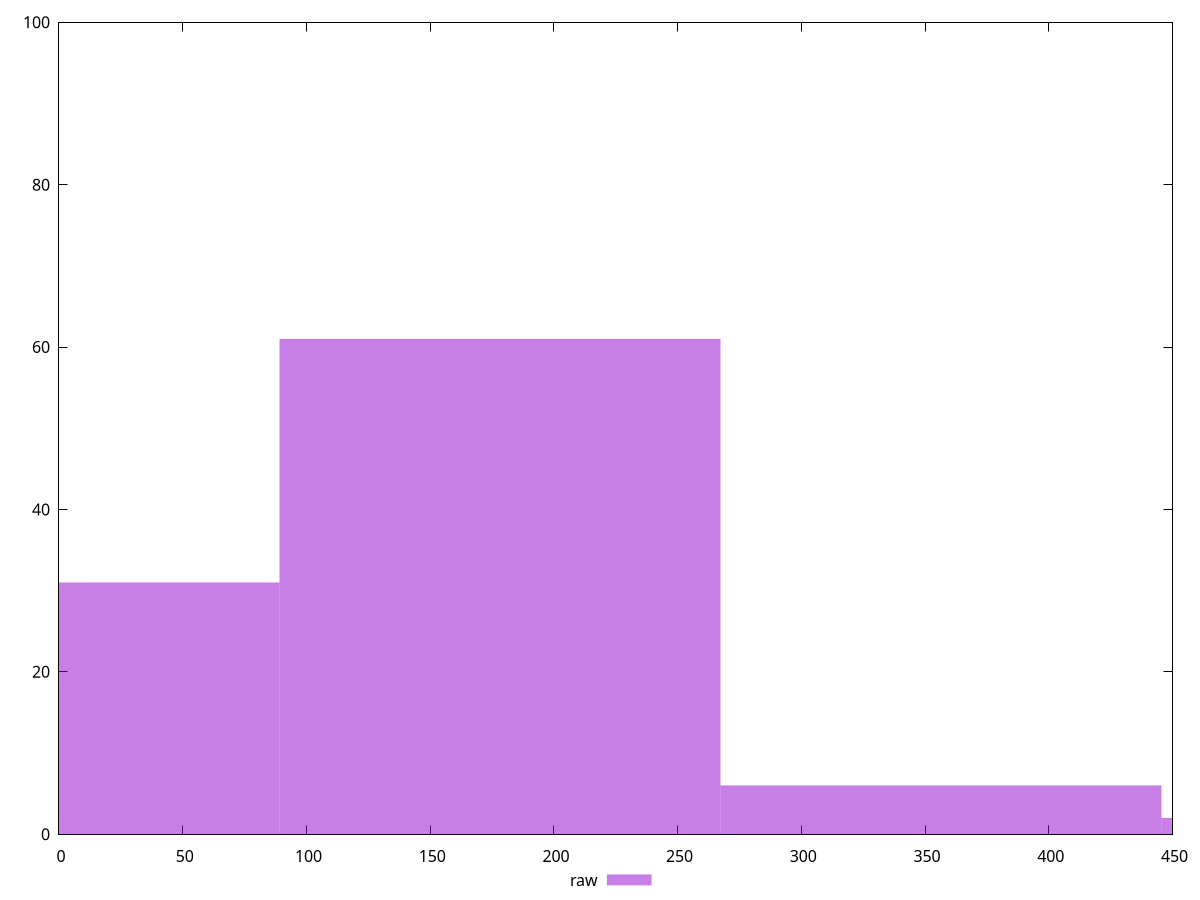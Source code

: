 reset

$raw <<EOF
178.22231155228084 61
356.4446231045617 6
0 31
534.6669346568425 2
EOF

set key outside below
set boxwidth 178.22231155228084
set xrange [0:450]
set yrange [0:100]
set trange [0:100]
set style fill transparent solid 0.5 noborder
set terminal svg size 640, 490 enhanced background rgb 'white'
set output "reprap/unused-css-rules/samples/pages+cached/raw/histogram.svg"

plot $raw title "raw" with boxes

reset
